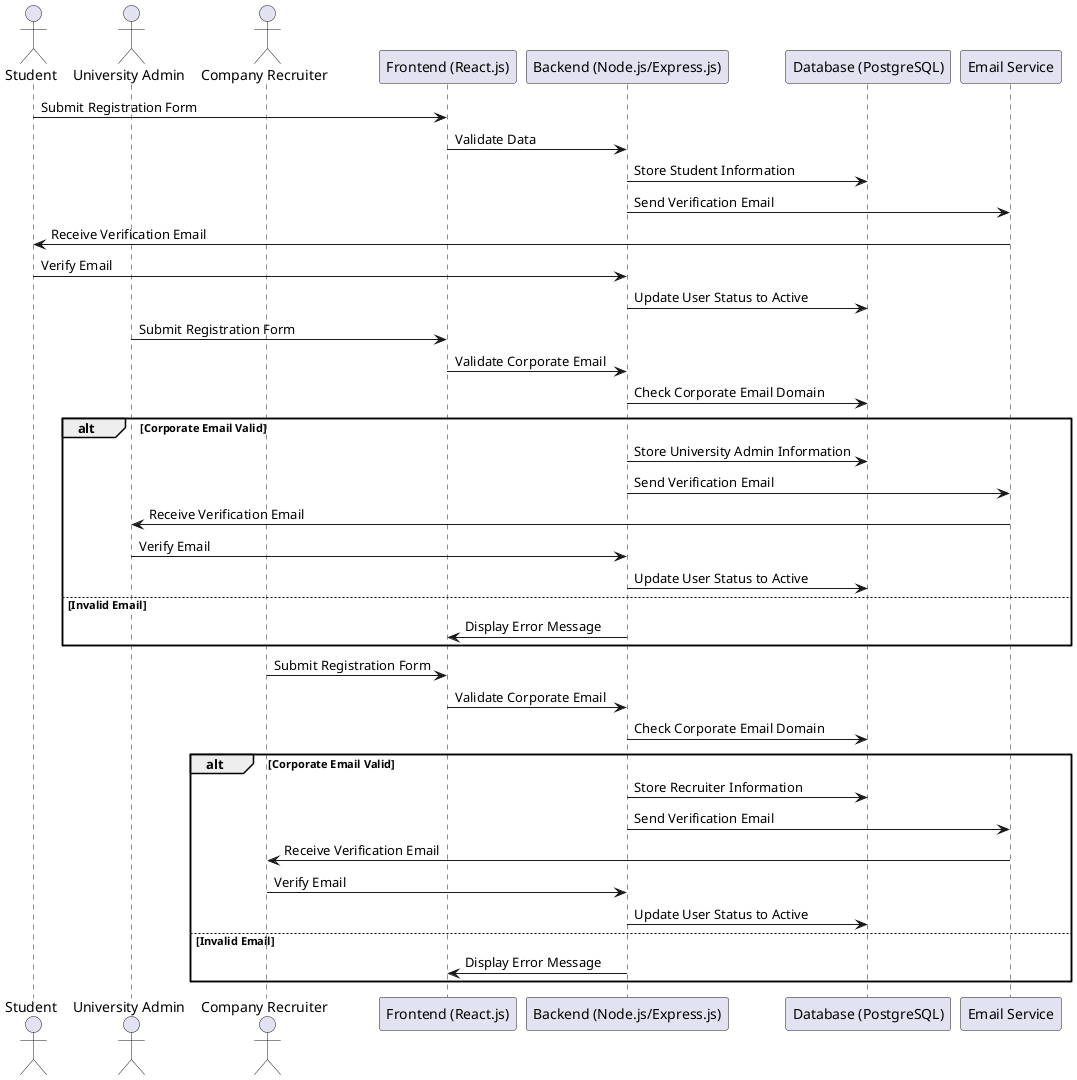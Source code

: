 @startuml Registration
actor "Student" as student
actor "University Admin" as universityAdmin
actor "Company Recruiter" as companyRecruiter

participant "Frontend (React.js)" as frontend
participant "Backend (Node.js/Express.js)" as backend
participant "Database (PostgreSQL)" as database
participant "Email Service" as emailService

' Student Registration
student -> frontend : Submit Registration Form
frontend -> backend : Validate Data
backend -> database : Store Student Information
backend -> emailService : Send Verification Email
emailService -> student : Receive Verification Email
student -> backend : Verify Email
backend -> database : Update User Status to Active

' University Admin Registration
universityAdmin -> frontend : Submit Registration Form
frontend -> backend : Validate Corporate Email
backend -> database : Check Corporate Email Domain
alt Corporate Email Valid
    backend -> database : Store University Admin Information
    backend -> emailService : Send Verification Email
    emailService -> universityAdmin : Receive Verification Email
    universityAdmin -> backend : Verify Email
    backend -> database : Update User Status to Active
else Invalid Email
    backend -> frontend : Display Error Message
end

' Company Recruiter Registration
companyRecruiter -> frontend : Submit Registration Form
frontend -> backend : Validate Corporate Email
backend -> database : Check Corporate Email Domain
alt Corporate Email Valid
    backend -> database : Store Recruiter Information
    backend -> emailService : Send Verification Email
    emailService -> companyRecruiter : Receive Verification Email
    companyRecruiter -> backend : Verify Email
    backend -> database : Update User Status to Active
else Invalid Email
    backend -> frontend : Display Error Message
end

@enduml
